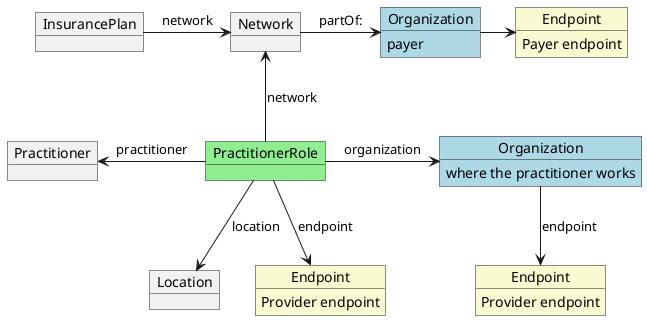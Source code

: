 @startuml

object "Practitioner" as p
object "PractitionerRole" as pr #LightGreen
object "Organization" as o #LightBlue
o : where the practitioner works
object "Organization" as o2  #LightBlue
o2 : payer
object "Location" as l
object "Network" as n
object "Endpoint" as e1 #LightGoldenRodYellow
e1 : Provider endpoint
object "Endpoint" as e2 #LightGoldenRodYellow
e2 : Provider endpoint
object "Endpoint" as e3 #LightGoldenRodYellow
e3 : Payer endpoint
object "InsurancePlan" as i

p <- pr : practitioner
pr -> o : organization
o -down-> e2 : endpoint
pr -down-> l : location
pr -up-> n : network
o2 <-left- n : partOf: 
o2 -right-> e3
pr -down-> e1 : endpoint
i -> n : network

@enduml
